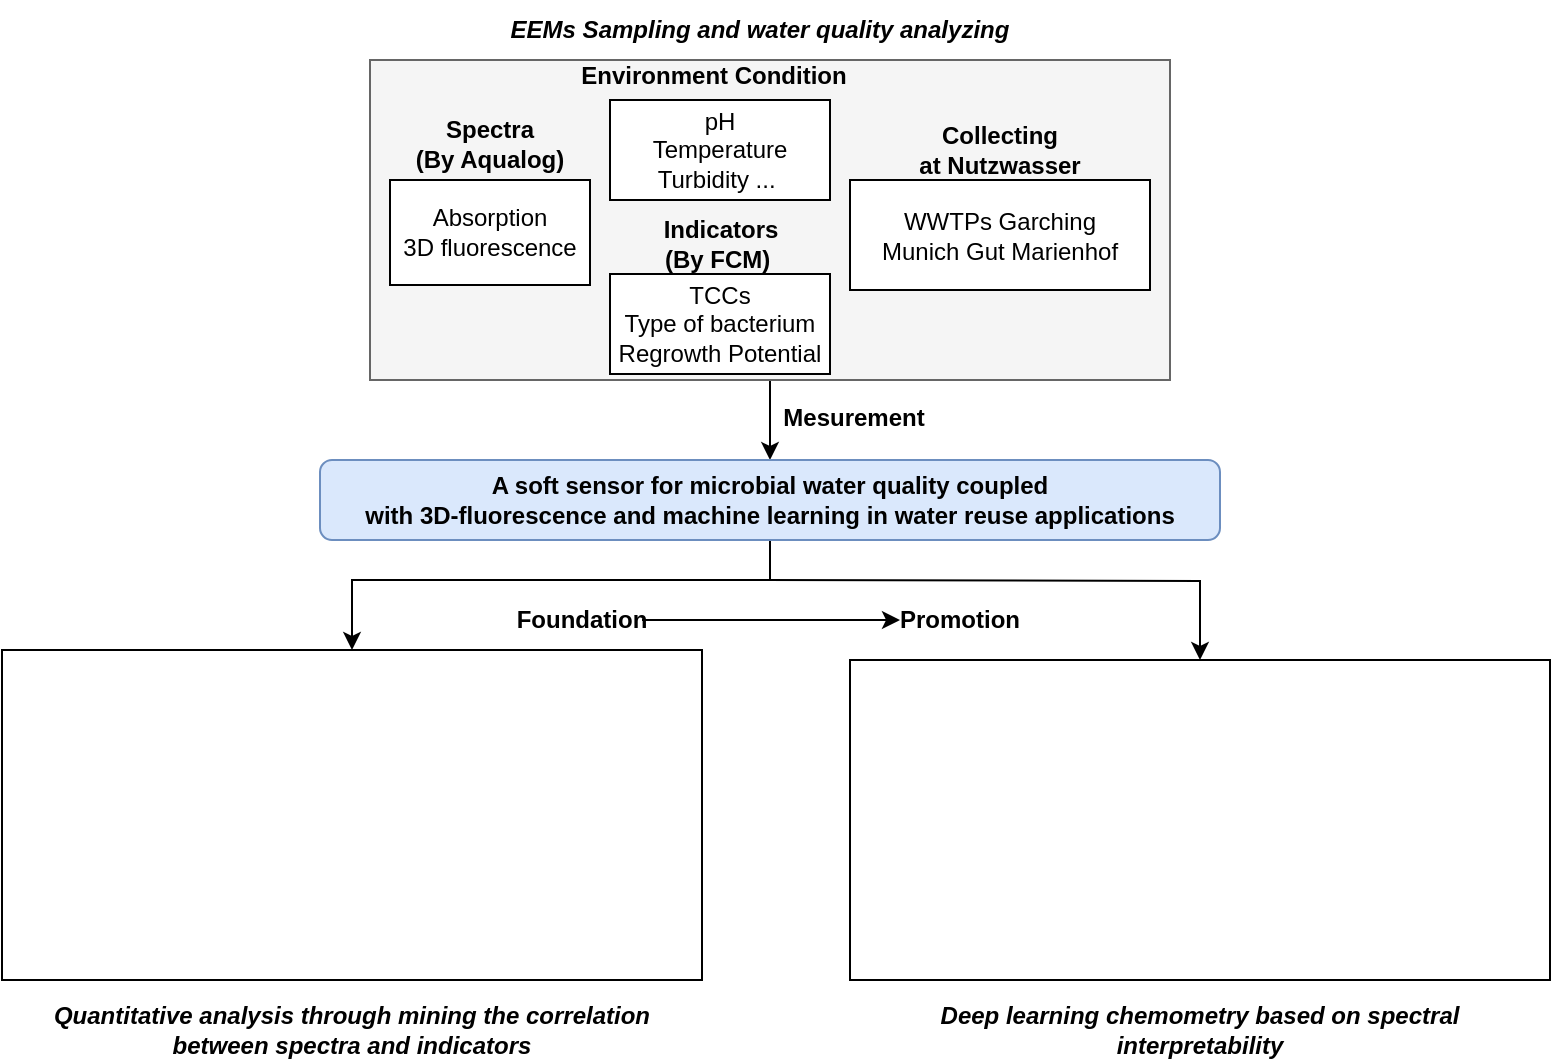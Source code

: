 <mxfile version="22.1.17" type="github">
  <diagram name="第 1 页" id="Ug7J9FKKV1W9taiNYJFJ">
    <mxGraphModel dx="1259" dy="686" grid="1" gridSize="10" guides="1" tooltips="1" connect="1" arrows="1" fold="1" page="1" pageScale="1" pageWidth="827" pageHeight="1169" math="0" shadow="0">
      <root>
        <mxCell id="0" />
        <mxCell id="1" parent="0" />
        <mxCell id="Jn_wPJFBXzApLbr0VtlG-18" value="" style="edgeStyle=orthogonalEdgeStyle;rounded=0;orthogonalLoop=1;jettySize=auto;html=1;" edge="1" parent="1" source="Jn_wPJFBXzApLbr0VtlG-2" target="Jn_wPJFBXzApLbr0VtlG-16">
          <mxGeometry relative="1" as="geometry" />
        </mxCell>
        <mxCell id="Jn_wPJFBXzApLbr0VtlG-7" value="" style="rounded=0;whiteSpace=wrap;html=1;" vertex="1" parent="1">
          <mxGeometry x="30" y="395" width="350" height="165" as="geometry" />
        </mxCell>
        <mxCell id="Jn_wPJFBXzApLbr0VtlG-8" value="" style="rounded=0;whiteSpace=wrap;html=1;" vertex="1" parent="1">
          <mxGeometry x="454" y="400" width="350" height="160" as="geometry" />
        </mxCell>
        <mxCell id="Jn_wPJFBXzApLbr0VtlG-14" value="Quantitative analysis through mining the correlation between spectra and indicators" style="text;html=1;strokeColor=none;fillColor=none;align=center;verticalAlign=middle;whiteSpace=wrap;rounded=0;fontStyle=3" vertex="1" parent="1">
          <mxGeometry x="40" y="570" width="330" height="30" as="geometry" />
        </mxCell>
        <mxCell id="Jn_wPJFBXzApLbr0VtlG-15" value="&lt;div&gt;&lt;span&gt;Deep learning&amp;nbsp;&lt;/span&gt;&lt;span style=&quot;background-color: initial;&quot;&gt;chemometry based on spectral interpretability&lt;/span&gt;&lt;/div&gt;" style="text;html=1;strokeColor=none;fillColor=none;align=center;verticalAlign=middle;whiteSpace=wrap;rounded=0;fontStyle=3" vertex="1" parent="1">
          <mxGeometry x="461" y="569.5" width="336" height="30" as="geometry" />
        </mxCell>
        <mxCell id="Jn_wPJFBXzApLbr0VtlG-19" value="" style="edgeStyle=orthogonalEdgeStyle;rounded=0;orthogonalLoop=1;jettySize=auto;html=1;entryX=0.5;entryY=0;entryDx=0;entryDy=0;" edge="1" parent="1" target="Jn_wPJFBXzApLbr0VtlG-7">
          <mxGeometry relative="1" as="geometry">
            <mxPoint x="414" y="330" as="sourcePoint" />
            <mxPoint x="205.0" y="385" as="targetPoint" />
            <Array as="points">
              <mxPoint x="414" y="360" />
              <mxPoint x="205" y="360" />
            </Array>
          </mxGeometry>
        </mxCell>
        <mxCell id="Jn_wPJFBXzApLbr0VtlG-16" value="&lt;b&gt;A soft sensor for microbial water quality coupled&lt;br/&gt;with 3D-fluorescence and machine learning in water reuse applications&lt;/b&gt;" style="rounded=1;whiteSpace=wrap;html=1;fillColor=#dae8fc;strokeColor=#6c8ebf;" vertex="1" parent="1">
          <mxGeometry x="189" y="300" width="450" height="40" as="geometry" />
        </mxCell>
        <mxCell id="Jn_wPJFBXzApLbr0VtlG-20" value="" style="edgeStyle=orthogonalEdgeStyle;rounded=0;orthogonalLoop=1;jettySize=auto;html=1;entryX=0.5;entryY=0;entryDx=0;entryDy=0;" edge="1" parent="1" target="Jn_wPJFBXzApLbr0VtlG-8">
          <mxGeometry relative="1" as="geometry">
            <mxPoint x="410" y="360" as="sourcePoint" />
            <mxPoint x="215" y="405" as="targetPoint" />
          </mxGeometry>
        </mxCell>
        <mxCell id="Jn_wPJFBXzApLbr0VtlG-22" value="Mesurement" style="text;html=1;strokeColor=none;fillColor=none;align=center;verticalAlign=middle;whiteSpace=wrap;rounded=0;fontStyle=1" vertex="1" parent="1">
          <mxGeometry x="426" y="264" width="60" height="30" as="geometry" />
        </mxCell>
        <mxCell id="Jn_wPJFBXzApLbr0VtlG-23" value="Foundation" style="text;html=1;strokeColor=none;fillColor=none;align=center;verticalAlign=middle;whiteSpace=wrap;rounded=0;fontStyle=1" vertex="1" parent="1">
          <mxGeometry x="290" y="365" width="60" height="30" as="geometry" />
        </mxCell>
        <mxCell id="Jn_wPJFBXzApLbr0VtlG-24" value="Promotion" style="text;html=1;strokeColor=none;fillColor=none;align=center;verticalAlign=middle;whiteSpace=wrap;rounded=0;fontStyle=1" vertex="1" parent="1">
          <mxGeometry x="479" y="365" width="60" height="30" as="geometry" />
        </mxCell>
        <mxCell id="Jn_wPJFBXzApLbr0VtlG-26" value="" style="endArrow=classic;html=1;rounded=0;entryX=0;entryY=0.5;entryDx=0;entryDy=0;exitX=1;exitY=0.5;exitDx=0;exitDy=0;" edge="1" parent="1" source="Jn_wPJFBXzApLbr0VtlG-23" target="Jn_wPJFBXzApLbr0VtlG-24">
          <mxGeometry width="50" height="50" relative="1" as="geometry">
            <mxPoint x="470" y="430" as="sourcePoint" />
            <mxPoint x="520" y="380" as="targetPoint" />
          </mxGeometry>
        </mxCell>
        <mxCell id="Jn_wPJFBXzApLbr0VtlG-27" value="" style="group" vertex="1" connectable="0" parent="1">
          <mxGeometry x="214" y="70" width="400" height="190" as="geometry" />
        </mxCell>
        <mxCell id="Jn_wPJFBXzApLbr0VtlG-2" value="" style="rounded=0;whiteSpace=wrap;html=1;fillColor=#f5f5f5;fontColor=#333333;strokeColor=#666666;" vertex="1" parent="Jn_wPJFBXzApLbr0VtlG-27">
          <mxGeometry y="30" width="400" height="160" as="geometry" />
        </mxCell>
        <mxCell id="Jn_wPJFBXzApLbr0VtlG-3" value="Absorption&lt;br&gt;3D&amp;nbsp;fluorescence" style="rounded=0;whiteSpace=wrap;html=1;" vertex="1" parent="Jn_wPJFBXzApLbr0VtlG-27">
          <mxGeometry x="10" y="90" width="100" height="52.5" as="geometry" />
        </mxCell>
        <mxCell id="Jn_wPJFBXzApLbr0VtlG-4" value="pH&lt;br&gt;Temperature&lt;br&gt;Turbidity ...&amp;nbsp;" style="rounded=0;whiteSpace=wrap;html=1;" vertex="1" parent="Jn_wPJFBXzApLbr0VtlG-27">
          <mxGeometry x="120" y="50" width="110" height="50" as="geometry" />
        </mxCell>
        <mxCell id="Jn_wPJFBXzApLbr0VtlG-5" value="WWTPs&amp;nbsp;Garching&lt;br&gt;Munich Gut Marienhof" style="rounded=0;whiteSpace=wrap;html=1;" vertex="1" parent="Jn_wPJFBXzApLbr0VtlG-27">
          <mxGeometry x="240" y="90" width="150" height="55" as="geometry" />
        </mxCell>
        <mxCell id="Jn_wPJFBXzApLbr0VtlG-9" value="Spectra&lt;br&gt;(By Aqualog)&lt;br&gt;" style="text;html=1;strokeColor=none;fillColor=none;align=center;verticalAlign=middle;whiteSpace=wrap;rounded=0;fontStyle=1" vertex="1" parent="Jn_wPJFBXzApLbr0VtlG-27">
          <mxGeometry x="20" y="57" width="80" height="30" as="geometry" />
        </mxCell>
        <mxCell id="Jn_wPJFBXzApLbr0VtlG-10" value="Indicators&lt;br&gt;(By FCM)&amp;nbsp;" style="text;html=1;strokeColor=none;fillColor=none;align=center;verticalAlign=middle;whiteSpace=wrap;rounded=0;fontStyle=1" vertex="1" parent="Jn_wPJFBXzApLbr0VtlG-27">
          <mxGeometry x="119.5" y="107" width="111" height="30" as="geometry" />
        </mxCell>
        <mxCell id="Jn_wPJFBXzApLbr0VtlG-11" value="EEMs&amp;nbsp;Sampling and water quality analyzing" style="text;html=1;strokeColor=none;fillColor=none;align=center;verticalAlign=middle;whiteSpace=wrap;rounded=0;fontStyle=3" vertex="1" parent="Jn_wPJFBXzApLbr0VtlG-27">
          <mxGeometry x="30" width="330" height="30" as="geometry" />
        </mxCell>
        <mxCell id="Jn_wPJFBXzApLbr0VtlG-12" value="TCCs&lt;br&gt;Type of&amp;nbsp;bacterium&lt;br&gt;Regrowth Potential" style="rounded=0;whiteSpace=wrap;html=1;" vertex="1" parent="Jn_wPJFBXzApLbr0VtlG-27">
          <mxGeometry x="120" y="137" width="110" height="50" as="geometry" />
        </mxCell>
        <mxCell id="Jn_wPJFBXzApLbr0VtlG-13" value="Collecting at&amp;nbsp;&lt;b&gt;Nutzwasser&lt;/b&gt;" style="text;html=1;strokeColor=none;fillColor=none;align=center;verticalAlign=middle;whiteSpace=wrap;rounded=0;fontStyle=1" vertex="1" parent="Jn_wPJFBXzApLbr0VtlG-27">
          <mxGeometry x="262" y="60" width="106" height="30" as="geometry" />
        </mxCell>
        <mxCell id="Jn_wPJFBXzApLbr0VtlG-25" value="Environment Condition" style="text;html=1;strokeColor=none;fillColor=none;align=center;verticalAlign=middle;whiteSpace=wrap;rounded=0;fontStyle=1" vertex="1" parent="Jn_wPJFBXzApLbr0VtlG-27">
          <mxGeometry x="104" y="23" width="136" height="30" as="geometry" />
        </mxCell>
      </root>
    </mxGraphModel>
  </diagram>
</mxfile>
